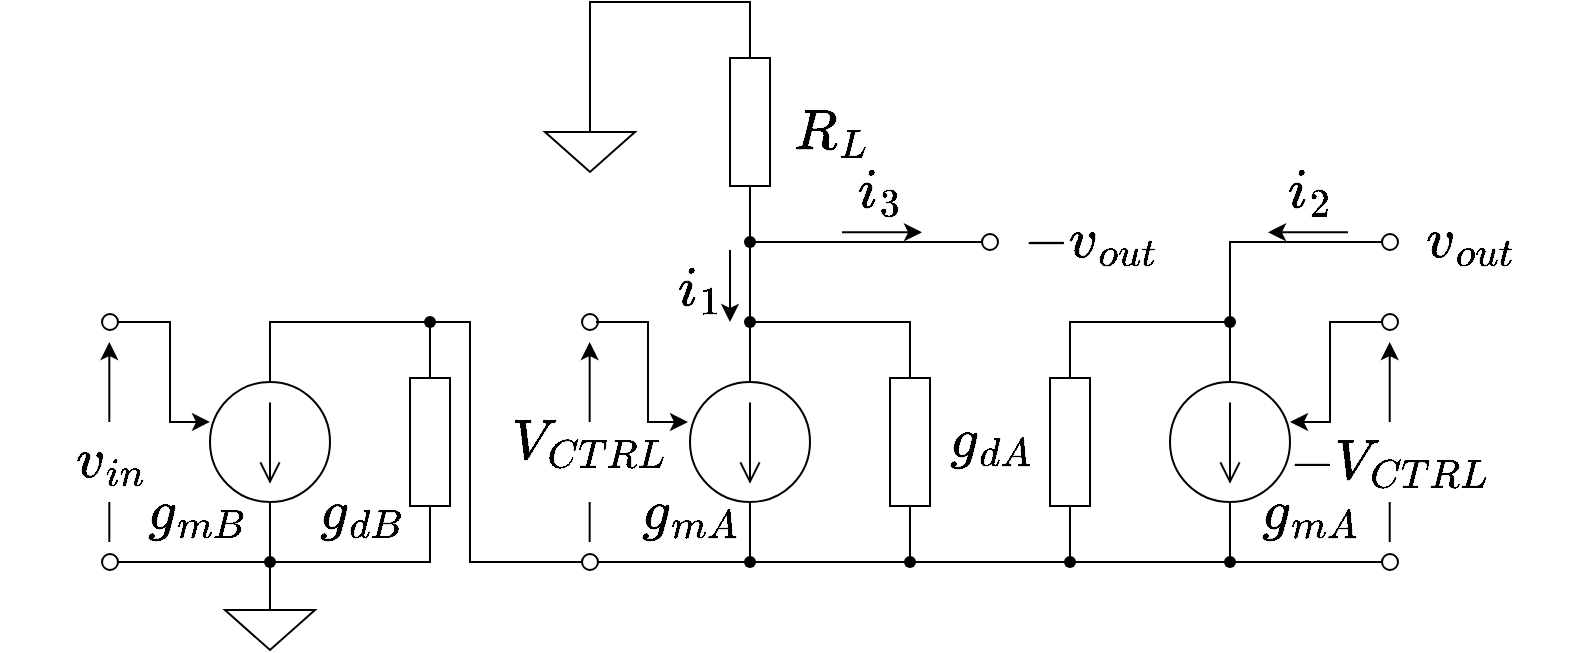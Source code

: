 <mxfile version="20.7.4" type="device"><diagram id="4yRZzkWTphoRUFnXlxY0" name="ページ1"><mxGraphModel dx="2032" dy="1332" grid="1" gridSize="10" guides="1" tooltips="1" connect="1" arrows="1" fold="1" page="1" pageScale="1" pageWidth="1169" pageHeight="827" math="1" shadow="0"><root><mxCell id="0"/><mxCell id="1" parent="0"/><mxCell id="CtGLX_wqwyBpzP6RtlSf-8" value="" style="shape=waypoint;sketch=0;fillStyle=solid;size=6;pointerEvents=1;points=[];fillColor=none;resizable=0;rotatable=0;perimeter=centerPerimeter;snapToPoint=1;fontFamily=Helvetica;fontSize=11;fontColor=default;" vertex="1" parent="1"><mxGeometry x="20" y="100" width="40" height="40" as="geometry"/></mxCell><mxCell id="O3APNOGYJ59z_ckxiWwY-23" value="&lt;font style=&quot;font-size: 24px;&quot;&gt;`g_{mA}`&lt;/font&gt;" style="text;html=1;align=center;verticalAlign=middle;resizable=0;points=[];autosize=1;strokeColor=none;fillColor=none;fontSize=11;fontFamily=Helvetica;fontColor=default;" parent="1" vertex="1"><mxGeometry x="420" y="196" width="120" height="40" as="geometry"/></mxCell><mxCell id="O3APNOGYJ59z_ckxiWwY-24" value="&lt;font style=&quot;font-size: 24px;&quot;&gt;`g_{mA}`&lt;/font&gt;" style="text;html=1;align=center;verticalAlign=middle;resizable=0;points=[];autosize=1;strokeColor=none;fillColor=none;fontSize=11;fontFamily=Helvetica;fontColor=default;" parent="1" vertex="1"><mxGeometry x="110" y="196" width="120" height="40" as="geometry"/></mxCell><mxCell id="O3APNOGYJ59z_ckxiWwY-9" style="edgeStyle=orthogonalEdgeStyle;shape=connector;rounded=0;orthogonalLoop=1;jettySize=auto;html=1;exitX=0.5;exitY=1;exitDx=0;exitDy=0;exitPerimeter=0;labelBackgroundColor=default;strokeColor=default;fontFamily=Helvetica;fontSize=11;fontColor=default;endArrow=none;endFill=0;" parent="1" source="O3APNOGYJ59z_ckxiWwY-1" target="O3APNOGYJ59z_ckxiWwY-4" edge="1"><mxGeometry relative="1" as="geometry"/></mxCell><mxCell id="CtGLX_wqwyBpzP6RtlSf-12" style="edgeStyle=orthogonalEdgeStyle;shape=connector;rounded=0;orthogonalLoop=1;jettySize=auto;html=1;exitX=0.5;exitY=0;exitDx=0;exitDy=0;exitPerimeter=0;labelBackgroundColor=default;strokeColor=default;fontFamily=Helvetica;fontSize=11;fontColor=default;endArrow=none;endFill=0;" edge="1" parent="1" source="O3APNOGYJ59z_ckxiWwY-1" target="CtGLX_wqwyBpzP6RtlSf-8"><mxGeometry relative="1" as="geometry"><Array as="points"><mxPoint x="-40" y="120"/></Array></mxGeometry></mxCell><mxCell id="O3APNOGYJ59z_ckxiWwY-1" value="" style="pointerEvents=1;verticalLabelPosition=bottom;shadow=0;dashed=0;align=center;html=1;verticalAlign=top;shape=mxgraph.electrical.signal_sources.source;aspect=fixed;points=[[0.5,0,0],[1,0.5,0],[0.5,1,0],[0,0.5,0]];elSignalType=dc2;" parent="1" vertex="1"><mxGeometry x="-70" y="150" width="60" height="60" as="geometry"/></mxCell><mxCell id="O3APNOGYJ59z_ckxiWwY-2" value="" style="endArrow=classic;html=1;rounded=0;labelBackgroundColor=default;strokeColor=default;fontFamily=Helvetica;fontSize=11;fontColor=default;shape=connector;exitX=0;exitY=0.5;exitDx=0;exitDy=0;entryX=0;entryY=0.333;entryDx=0;entryDy=0;entryPerimeter=0;" parent="1" source="O3APNOGYJ59z_ckxiWwY-10" edge="1" target="O3APNOGYJ59z_ckxiWwY-1"><mxGeometry x="-1" y="-357" width="50" height="50" relative="1" as="geometry"><mxPoint x="30" y="120" as="sourcePoint"/><mxPoint x="-80" y="170" as="targetPoint"/><mxPoint x="17" y="-110" as="offset"/><Array as="points"><mxPoint x="-90" y="120"/><mxPoint x="-90" y="170"/></Array></mxGeometry></mxCell><mxCell id="CtGLX_wqwyBpzP6RtlSf-7" style="edgeStyle=orthogonalEdgeStyle;shape=connector;rounded=0;orthogonalLoop=1;jettySize=auto;html=1;exitX=1;exitY=0.5;exitDx=0;exitDy=0;exitPerimeter=0;labelBackgroundColor=default;strokeColor=default;fontFamily=Helvetica;fontSize=11;fontColor=default;endArrow=none;endFill=0;" edge="1" parent="1" source="O3APNOGYJ59z_ckxiWwY-3" target="O3APNOGYJ59z_ckxiWwY-4"><mxGeometry relative="1" as="geometry"><Array as="points"><mxPoint x="40" y="240"/></Array></mxGeometry></mxCell><mxCell id="CtGLX_wqwyBpzP6RtlSf-9" style="edgeStyle=orthogonalEdgeStyle;shape=connector;rounded=0;orthogonalLoop=1;jettySize=auto;html=1;exitX=0;exitY=0.5;exitDx=0;exitDy=0;exitPerimeter=0;labelBackgroundColor=default;strokeColor=default;fontFamily=Helvetica;fontSize=11;fontColor=default;endArrow=none;endFill=0;" edge="1" parent="1" source="O3APNOGYJ59z_ckxiWwY-3" target="CtGLX_wqwyBpzP6RtlSf-8"><mxGeometry relative="1" as="geometry"><mxPoint x="40" y="120" as="targetPoint"/></mxGeometry></mxCell><mxCell id="O3APNOGYJ59z_ckxiWwY-3" value="" style="pointerEvents=1;verticalLabelPosition=bottom;shadow=0;dashed=0;align=center;html=1;verticalAlign=top;shape=mxgraph.electrical.resistors.resistor_1;direction=south;" parent="1" vertex="1"><mxGeometry x="30" y="130" width="20" height="100" as="geometry"/></mxCell><mxCell id="CtGLX_wqwyBpzP6RtlSf-3" style="edgeStyle=orthogonalEdgeStyle;shape=connector;rounded=0;orthogonalLoop=1;jettySize=auto;html=1;entryX=1;entryY=0.5;entryDx=0;entryDy=0;labelBackgroundColor=default;strokeColor=default;fontFamily=Helvetica;fontSize=11;fontColor=default;endArrow=none;endFill=0;" edge="1" parent="1" source="O3APNOGYJ59z_ckxiWwY-4" target="O3APNOGYJ59z_ckxiWwY-11"><mxGeometry relative="1" as="geometry"/></mxCell><mxCell id="O3APNOGYJ59z_ckxiWwY-4" value="" style="shape=waypoint;sketch=0;fillStyle=solid;size=6;pointerEvents=1;points=[];fillColor=none;resizable=0;rotatable=0;perimeter=centerPerimeter;snapToPoint=1;fontFamily=Helvetica;fontSize=11;fontColor=default;" parent="1" vertex="1"><mxGeometry x="-60" y="220" width="40" height="40" as="geometry"/></mxCell><mxCell id="O3APNOGYJ59z_ckxiWwY-10" value="" style="verticalLabelPosition=bottom;shadow=0;dashed=0;align=center;html=1;verticalAlign=top;strokeWidth=1;shape=ellipse;perimeter=ellipsePerimeter;aspect=fixed;fontFamily=Helvetica;fontSize=11;fontColor=default;" parent="1" vertex="1"><mxGeometry x="-124" y="116" width="8" height="8" as="geometry"/></mxCell><mxCell id="O3APNOGYJ59z_ckxiWwY-11" value="" style="verticalLabelPosition=bottom;shadow=0;dashed=0;align=center;html=1;verticalAlign=top;strokeWidth=1;shape=ellipse;perimeter=ellipsePerimeter;aspect=fixed;fontFamily=Helvetica;fontSize=11;fontColor=default;" parent="1" vertex="1"><mxGeometry x="-124" y="236" width="8" height="8" as="geometry"/></mxCell><mxCell id="O3APNOGYJ59z_ckxiWwY-14" style="edgeStyle=orthogonalEdgeStyle;shape=connector;rounded=0;orthogonalLoop=1;jettySize=auto;html=1;exitX=0.5;exitY=0;exitDx=0;exitDy=0;exitPerimeter=0;labelBackgroundColor=default;strokeColor=default;fontFamily=Helvetica;fontSize=11;fontColor=default;endArrow=none;endFill=0;" parent="1" source="O3APNOGYJ59z_ckxiWwY-13" target="O3APNOGYJ59z_ckxiWwY-4" edge="1"><mxGeometry relative="1" as="geometry"/></mxCell><mxCell id="O3APNOGYJ59z_ckxiWwY-13" value="" style="pointerEvents=1;verticalLabelPosition=bottom;shadow=0;dashed=0;align=center;html=1;verticalAlign=top;shape=mxgraph.electrical.signal_sources.signal_ground;fontFamily=Helvetica;fontSize=11;fontColor=default;" parent="1" vertex="1"><mxGeometry x="-62.5" y="254" width="45" height="30" as="geometry"/></mxCell><mxCell id="O3APNOGYJ59z_ckxiWwY-56" style="edgeStyle=orthogonalEdgeStyle;shape=connector;rounded=0;orthogonalLoop=1;jettySize=auto;html=1;exitX=0.5;exitY=0;exitDx=0;exitDy=0;exitPerimeter=0;labelBackgroundColor=default;strokeColor=default;fontFamily=Helvetica;fontSize=11;fontColor=default;endArrow=none;endFill=0;" parent="1" source="O3APNOGYJ59z_ckxiWwY-15" target="O3APNOGYJ59z_ckxiWwY-45" edge="1"><mxGeometry relative="1" as="geometry"/></mxCell><mxCell id="O3APNOGYJ59z_ckxiWwY-15" value="" style="pointerEvents=1;verticalLabelPosition=bottom;shadow=0;dashed=0;align=center;html=1;verticalAlign=top;shape=mxgraph.electrical.signal_sources.source;aspect=fixed;points=[[0.5,0,0],[1,0.5,0],[0.5,1,0],[0,0.5,0]];elSignalType=dc2;fontFamily=Helvetica;fontSize=11;fontColor=default;" parent="1" vertex="1"><mxGeometry x="410" y="150" width="60" height="60" as="geometry"/></mxCell><mxCell id="O3APNOGYJ59z_ckxiWwY-37" style="edgeStyle=orthogonalEdgeStyle;shape=connector;rounded=0;orthogonalLoop=1;jettySize=auto;html=1;exitX=1;exitY=0.5;exitDx=0;exitDy=0;exitPerimeter=0;labelBackgroundColor=default;strokeColor=default;fontFamily=Helvetica;fontSize=11;fontColor=default;endArrow=none;endFill=0;" parent="1" source="O3APNOGYJ59z_ckxiWwY-16" target="O3APNOGYJ59z_ckxiWwY-35" edge="1"><mxGeometry relative="1" as="geometry"/></mxCell><mxCell id="O3APNOGYJ59z_ckxiWwY-16" value="" style="pointerEvents=1;verticalLabelPosition=bottom;shadow=0;dashed=0;align=center;html=1;verticalAlign=top;shape=mxgraph.electrical.resistors.resistor_1;direction=south;fontFamily=Helvetica;fontSize=11;fontColor=default;" parent="1" vertex="1"><mxGeometry x="350" y="130" width="20" height="100" as="geometry"/></mxCell><mxCell id="O3APNOGYJ59z_ckxiWwY-36" style="edgeStyle=orthogonalEdgeStyle;shape=connector;rounded=0;orthogonalLoop=1;jettySize=auto;html=1;exitX=1;exitY=0.5;exitDx=0;exitDy=0;exitPerimeter=0;labelBackgroundColor=default;strokeColor=default;fontFamily=Helvetica;fontSize=11;fontColor=default;endArrow=none;endFill=0;" parent="1" source="O3APNOGYJ59z_ckxiWwY-17" target="O3APNOGYJ59z_ckxiWwY-34" edge="1"><mxGeometry relative="1" as="geometry"/></mxCell><mxCell id="O3APNOGYJ59z_ckxiWwY-58" style="edgeStyle=orthogonalEdgeStyle;shape=connector;rounded=0;orthogonalLoop=1;jettySize=auto;html=1;exitX=0;exitY=0.5;exitDx=0;exitDy=0;exitPerimeter=0;labelBackgroundColor=default;strokeColor=default;fontFamily=Helvetica;fontSize=11;fontColor=default;endArrow=none;endFill=0;" parent="1" source="O3APNOGYJ59z_ckxiWwY-17" target="O3APNOGYJ59z_ckxiWwY-44" edge="1"><mxGeometry relative="1" as="geometry"><Array as="points"><mxPoint x="280" y="120"/></Array></mxGeometry></mxCell><mxCell id="O3APNOGYJ59z_ckxiWwY-17" value="" style="pointerEvents=1;verticalLabelPosition=bottom;shadow=0;dashed=0;align=center;html=1;verticalAlign=top;shape=mxgraph.electrical.resistors.resistor_1;direction=south;fontFamily=Helvetica;fontSize=11;fontColor=default;" parent="1" vertex="1"><mxGeometry x="270" y="130" width="20" height="100" as="geometry"/></mxCell><mxCell id="O3APNOGYJ59z_ckxiWwY-19" value="" style="pointerEvents=1;verticalLabelPosition=bottom;shadow=0;dashed=0;align=center;html=1;verticalAlign=top;shape=mxgraph.electrical.signal_sources.source;aspect=fixed;points=[[0.5,0,0],[1,0.5,0],[0.5,1,0],[0,0.5,0]];elSignalType=dc2;fontFamily=Helvetica;fontSize=11;fontColor=default;" parent="1" vertex="1"><mxGeometry x="170" y="150" width="60" height="60" as="geometry"/></mxCell><mxCell id="O3APNOGYJ59z_ckxiWwY-20" value="&lt;font style=&quot;font-size: 24px;&quot;&gt;`g_{dA}`&lt;/font&gt;" style="text;html=1;align=center;verticalAlign=middle;resizable=0;points=[];autosize=1;strokeColor=none;fillColor=none;fontSize=11;fontFamily=Helvetica;fontColor=default;" parent="1" vertex="1"><mxGeometry x="265" y="160" width="110" height="40" as="geometry"/></mxCell><mxCell id="O3APNOGYJ59z_ckxiWwY-21" value="&lt;font style=&quot;font-size: 24px;&quot;&gt;`g_{dB}`&lt;/font&gt;" style="text;html=1;align=center;verticalAlign=middle;resizable=0;points=[];autosize=1;strokeColor=none;fillColor=none;fontSize=11;fontFamily=Helvetica;fontColor=default;" parent="1" vertex="1"><mxGeometry x="-50" y="196" width="110" height="40" as="geometry"/></mxCell><mxCell id="O3APNOGYJ59z_ckxiWwY-22" value="&lt;font style=&quot;font-size: 24px;&quot;&gt;`g_{mB}`&lt;/font&gt;" style="text;html=1;align=center;verticalAlign=middle;resizable=0;points=[];autosize=1;strokeColor=none;fillColor=none;fontSize=11;fontFamily=Helvetica;fontColor=default;" parent="1" vertex="1"><mxGeometry x="-137.5" y="196" width="120" height="40" as="geometry"/></mxCell><mxCell id="O3APNOGYJ59z_ckxiWwY-25" value="" style="verticalLabelPosition=bottom;shadow=0;dashed=0;align=center;html=1;verticalAlign=top;strokeWidth=1;shape=ellipse;perimeter=ellipsePerimeter;aspect=fixed;fontFamily=Helvetica;fontSize=11;fontColor=default;" parent="1" vertex="1"><mxGeometry x="516" y="116" width="8" height="8" as="geometry"/></mxCell><mxCell id="O3APNOGYJ59z_ckxiWwY-26" value="" style="verticalLabelPosition=bottom;shadow=0;dashed=0;align=center;html=1;verticalAlign=top;strokeWidth=1;shape=ellipse;perimeter=ellipsePerimeter;aspect=fixed;fontFamily=Helvetica;fontSize=11;fontColor=default;" parent="1" vertex="1"><mxGeometry x="516" y="236" width="8" height="8" as="geometry"/></mxCell><mxCell id="O3APNOGYJ59z_ckxiWwY-27" value="" style="verticalLabelPosition=bottom;shadow=0;dashed=0;align=center;html=1;verticalAlign=top;strokeWidth=1;shape=ellipse;perimeter=ellipsePerimeter;aspect=fixed;fontFamily=Helvetica;fontSize=11;fontColor=default;" parent="1" vertex="1"><mxGeometry x="116" y="116" width="8" height="8" as="geometry"/></mxCell><mxCell id="O3APNOGYJ59z_ckxiWwY-28" value="" style="verticalLabelPosition=bottom;shadow=0;dashed=0;align=center;html=1;verticalAlign=top;strokeWidth=1;shape=ellipse;perimeter=ellipsePerimeter;aspect=fixed;fontFamily=Helvetica;fontSize=11;fontColor=default;" parent="1" vertex="1"><mxGeometry x="116" y="236" width="8" height="8" as="geometry"/></mxCell><mxCell id="O3APNOGYJ59z_ckxiWwY-31" value="" style="endArrow=classic;html=1;rounded=0;labelBackgroundColor=default;strokeColor=default;fontFamily=Helvetica;fontSize=11;fontColor=default;shape=connector;exitX=0;exitY=0.5;exitDx=0;exitDy=0;" parent="1" edge="1"><mxGeometry x="-1" y="-357" width="50" height="50" relative="1" as="geometry"><mxPoint x="516.0" y="120" as="sourcePoint"/><mxPoint x="470" y="170" as="targetPoint"/><mxPoint x="17" y="-110" as="offset"/><Array as="points"><mxPoint x="490" y="120"/><mxPoint x="490" y="170"/></Array></mxGeometry></mxCell><mxCell id="O3APNOGYJ59z_ckxiWwY-32" value="" style="endArrow=classic;html=1;rounded=0;labelBackgroundColor=default;strokeColor=default;fontFamily=Helvetica;fontSize=11;fontColor=default;shape=connector;exitX=0;exitY=0.5;exitDx=0;exitDy=0;" parent="1" edge="1"><mxGeometry x="-1" y="-357" width="50" height="50" relative="1" as="geometry"><mxPoint x="123.0" y="120" as="sourcePoint"/><mxPoint x="169.0" y="170" as="targetPoint"/><mxPoint x="17" y="-110" as="offset"/><Array as="points"><mxPoint x="149.0" y="120"/><mxPoint x="149.0" y="170"/></Array></mxGeometry></mxCell><mxCell id="O3APNOGYJ59z_ckxiWwY-41" style="edgeStyle=orthogonalEdgeStyle;shape=connector;rounded=0;orthogonalLoop=1;jettySize=auto;html=1;labelBackgroundColor=default;strokeColor=default;fontFamily=Helvetica;fontSize=11;fontColor=default;endArrow=none;endFill=0;" parent="1" source="O3APNOGYJ59z_ckxiWwY-34" edge="1"><mxGeometry relative="1" as="geometry"><Array as="points"><mxPoint x="300" y="240"/><mxPoint x="300" y="240"/></Array><mxPoint x="320" y="240" as="targetPoint"/></mxGeometry></mxCell><mxCell id="O3APNOGYJ59z_ckxiWwY-34" value="" style="shape=waypoint;sketch=0;fillStyle=solid;size=6;pointerEvents=1;points=[];fillColor=none;resizable=0;rotatable=0;perimeter=centerPerimeter;snapToPoint=1;fontFamily=Helvetica;fontSize=11;fontColor=default;" parent="1" vertex="1"><mxGeometry x="260" y="220" width="40" height="40" as="geometry"/></mxCell><mxCell id="O3APNOGYJ59z_ckxiWwY-40" style="edgeStyle=orthogonalEdgeStyle;shape=connector;rounded=0;orthogonalLoop=1;jettySize=auto;html=1;labelBackgroundColor=default;strokeColor=default;fontFamily=Helvetica;fontSize=11;fontColor=default;endArrow=none;endFill=0;" parent="1" source="O3APNOGYJ59z_ckxiWwY-35" edge="1"><mxGeometry relative="1" as="geometry"><Array as="points"><mxPoint x="340" y="240"/><mxPoint x="340" y="240"/></Array><mxPoint x="320" y="240" as="targetPoint"/></mxGeometry></mxCell><mxCell id="O3APNOGYJ59z_ckxiWwY-35" value="" style="shape=waypoint;sketch=0;fillStyle=solid;size=6;pointerEvents=1;points=[];fillColor=none;resizable=0;rotatable=0;perimeter=centerPerimeter;snapToPoint=1;fontFamily=Helvetica;fontSize=11;fontColor=default;" parent="1" vertex="1"><mxGeometry x="340" y="220" width="40" height="40" as="geometry"/></mxCell><mxCell id="O3APNOGYJ59z_ckxiWwY-50" style="edgeStyle=orthogonalEdgeStyle;shape=connector;rounded=0;orthogonalLoop=1;jettySize=auto;html=1;entryX=0.5;entryY=0;entryDx=0;entryDy=0;entryPerimeter=0;labelBackgroundColor=default;strokeColor=default;fontFamily=Helvetica;fontSize=11;fontColor=default;endArrow=none;endFill=0;" parent="1" source="O3APNOGYJ59z_ckxiWwY-44" target="O3APNOGYJ59z_ckxiWwY-19" edge="1"><mxGeometry relative="1" as="geometry"/></mxCell><mxCell id="O3APNOGYJ59z_ckxiWwY-44" value="" style="shape=waypoint;sketch=0;fillStyle=solid;size=6;pointerEvents=1;points=[];fillColor=none;resizable=0;rotatable=0;perimeter=centerPerimeter;snapToPoint=1;fontFamily=Helvetica;fontSize=11;fontColor=default;" parent="1" vertex="1"><mxGeometry x="180" y="100" width="40" height="40" as="geometry"/></mxCell><mxCell id="O3APNOGYJ59z_ckxiWwY-57" style="edgeStyle=orthogonalEdgeStyle;shape=connector;rounded=0;orthogonalLoop=1;jettySize=auto;html=1;entryX=0;entryY=0.5;entryDx=0;entryDy=0;entryPerimeter=0;labelBackgroundColor=default;strokeColor=default;fontFamily=Helvetica;fontSize=11;fontColor=default;endArrow=none;endFill=0;" parent="1" source="O3APNOGYJ59z_ckxiWwY-45" target="O3APNOGYJ59z_ckxiWwY-16" edge="1"><mxGeometry relative="1" as="geometry"><Array as="points"><mxPoint x="360" y="120"/></Array></mxGeometry></mxCell><mxCell id="mPDYkmA268voGRU1SMs8-4" style="edgeStyle=orthogonalEdgeStyle;shape=connector;rounded=0;orthogonalLoop=1;jettySize=auto;html=1;entryX=0;entryY=0.5;entryDx=0;entryDy=0;labelBackgroundColor=default;strokeColor=default;fontFamily=Helvetica;fontSize=11;fontColor=default;endArrow=none;endFill=0;" parent="1" source="O3APNOGYJ59z_ckxiWwY-45" target="O3APNOGYJ59z_ckxiWwY-75" edge="1"><mxGeometry relative="1" as="geometry"><Array as="points"><mxPoint x="440" y="80"/></Array></mxGeometry></mxCell><mxCell id="O3APNOGYJ59z_ckxiWwY-45" value="" style="shape=waypoint;sketch=0;fillStyle=solid;size=6;pointerEvents=1;points=[];fillColor=none;resizable=0;rotatable=0;perimeter=centerPerimeter;snapToPoint=1;fontFamily=Helvetica;fontSize=11;fontColor=default;" parent="1" vertex="1"><mxGeometry x="420" y="100" width="40" height="40" as="geometry"/></mxCell><mxCell id="O3APNOGYJ59z_ckxiWwY-47" style="edgeStyle=orthogonalEdgeStyle;shape=connector;rounded=0;orthogonalLoop=1;jettySize=auto;html=1;entryX=1;entryY=0.5;entryDx=0;entryDy=0;labelBackgroundColor=default;strokeColor=default;fontFamily=Helvetica;fontSize=11;fontColor=default;endArrow=none;endFill=0;" parent="1" source="O3APNOGYJ59z_ckxiWwY-46" target="O3APNOGYJ59z_ckxiWwY-28" edge="1"><mxGeometry relative="1" as="geometry"/></mxCell><mxCell id="O3APNOGYJ59z_ckxiWwY-49" style="edgeStyle=orthogonalEdgeStyle;shape=connector;rounded=0;orthogonalLoop=1;jettySize=auto;html=1;entryX=0.5;entryY=1;entryDx=0;entryDy=0;entryPerimeter=0;labelBackgroundColor=default;strokeColor=default;fontFamily=Helvetica;fontSize=11;fontColor=default;endArrow=none;endFill=0;" parent="1" source="O3APNOGYJ59z_ckxiWwY-46" target="O3APNOGYJ59z_ckxiWwY-19" edge="1"><mxGeometry relative="1" as="geometry"/></mxCell><mxCell id="O3APNOGYJ59z_ckxiWwY-51" style="edgeStyle=orthogonalEdgeStyle;shape=connector;rounded=0;orthogonalLoop=1;jettySize=auto;html=1;labelBackgroundColor=default;strokeColor=default;fontFamily=Helvetica;fontSize=11;fontColor=default;endArrow=none;endFill=0;" parent="1" source="O3APNOGYJ59z_ckxiWwY-46" target="O3APNOGYJ59z_ckxiWwY-34" edge="1"><mxGeometry relative="1" as="geometry"/></mxCell><mxCell id="O3APNOGYJ59z_ckxiWwY-46" value="" style="shape=waypoint;sketch=0;fillStyle=solid;size=6;pointerEvents=1;points=[];fillColor=none;resizable=0;rotatable=0;perimeter=centerPerimeter;snapToPoint=1;fontFamily=Helvetica;fontSize=11;fontColor=default;" parent="1" vertex="1"><mxGeometry x="180" y="220" width="40" height="40" as="geometry"/></mxCell><mxCell id="O3APNOGYJ59z_ckxiWwY-53" style="edgeStyle=orthogonalEdgeStyle;shape=connector;rounded=0;orthogonalLoop=1;jettySize=auto;html=1;entryX=0.5;entryY=1;entryDx=0;entryDy=0;entryPerimeter=0;labelBackgroundColor=default;strokeColor=default;fontFamily=Helvetica;fontSize=11;fontColor=default;endArrow=none;endFill=0;" parent="1" source="O3APNOGYJ59z_ckxiWwY-52" target="O3APNOGYJ59z_ckxiWwY-15" edge="1"><mxGeometry relative="1" as="geometry"/></mxCell><mxCell id="O3APNOGYJ59z_ckxiWwY-54" style="edgeStyle=orthogonalEdgeStyle;shape=connector;rounded=0;orthogonalLoop=1;jettySize=auto;html=1;entryX=0;entryY=0.5;entryDx=0;entryDy=0;labelBackgroundColor=default;strokeColor=default;fontFamily=Helvetica;fontSize=11;fontColor=default;endArrow=none;endFill=0;" parent="1" source="O3APNOGYJ59z_ckxiWwY-52" target="O3APNOGYJ59z_ckxiWwY-26" edge="1"><mxGeometry relative="1" as="geometry"/></mxCell><mxCell id="O3APNOGYJ59z_ckxiWwY-55" style="edgeStyle=orthogonalEdgeStyle;shape=connector;rounded=0;orthogonalLoop=1;jettySize=auto;html=1;labelBackgroundColor=default;strokeColor=default;fontFamily=Helvetica;fontSize=11;fontColor=default;endArrow=none;endFill=0;" parent="1" source="O3APNOGYJ59z_ckxiWwY-52" target="O3APNOGYJ59z_ckxiWwY-35" edge="1"><mxGeometry relative="1" as="geometry"/></mxCell><mxCell id="O3APNOGYJ59z_ckxiWwY-52" value="" style="shape=waypoint;sketch=0;fillStyle=solid;size=6;pointerEvents=1;points=[];fillColor=none;resizable=0;rotatable=0;perimeter=centerPerimeter;snapToPoint=1;fontFamily=Helvetica;fontSize=11;fontColor=default;" parent="1" vertex="1"><mxGeometry x="420" y="220" width="40" height="40" as="geometry"/></mxCell><mxCell id="O3APNOGYJ59z_ckxiWwY-59" value="&lt;font style=&quot;font-size: 24px;&quot;&gt;`-V_{CTRL}`&lt;/font&gt;" style="text;html=1;align=center;verticalAlign=middle;resizable=0;points=[];autosize=1;strokeColor=none;fillColor=none;fontSize=11;fontFamily=Helvetica;fontColor=default;" parent="1" vertex="1"><mxGeometry x="440" y="170" width="160" height="40" as="geometry"/></mxCell><mxCell id="O3APNOGYJ59z_ckxiWwY-60" value="&lt;font style=&quot;font-size: 24px;&quot;&gt;`V_{CTRL}`&lt;/font&gt;" style="text;html=1;align=center;verticalAlign=middle;resizable=0;points=[];autosize=1;strokeColor=none;fillColor=none;fontSize=11;fontFamily=Helvetica;fontColor=default;" parent="1" vertex="1"><mxGeometry x="44" y="160" width="150" height="40" as="geometry"/></mxCell><mxCell id="O3APNOGYJ59z_ckxiWwY-61" value="" style="endArrow=classic;html=1;rounded=0;labelBackgroundColor=default;strokeColor=default;fontFamily=Helvetica;fontSize=11;fontColor=default;shape=connector;" parent="1" edge="1"><mxGeometry x="-1" y="-4" width="50" height="50" relative="1" as="geometry"><mxPoint x="519.86" y="170" as="sourcePoint"/><mxPoint x="519.86" y="130" as="targetPoint"/><mxPoint as="offset"/></mxGeometry></mxCell><mxCell id="O3APNOGYJ59z_ckxiWwY-62" value="" style="endArrow=none;html=1;rounded=0;labelBackgroundColor=default;strokeColor=default;fontFamily=Helvetica;fontSize=11;fontColor=default;shape=connector;" parent="1" edge="1"><mxGeometry x="-1" y="110" width="50" height="50" relative="1" as="geometry"><mxPoint x="519.86" y="230" as="sourcePoint"/><mxPoint x="519.86" y="210" as="targetPoint"/><mxPoint as="offset"/></mxGeometry></mxCell><mxCell id="O3APNOGYJ59z_ckxiWwY-65" value="" style="endArrow=classic;html=1;rounded=0;labelBackgroundColor=default;strokeColor=default;fontFamily=Helvetica;fontSize=11;fontColor=default;shape=connector;" parent="1" edge="1"><mxGeometry x="-1" y="-4" width="50" height="50" relative="1" as="geometry"><mxPoint x="119.83" y="170" as="sourcePoint"/><mxPoint x="119.83" y="130" as="targetPoint"/><mxPoint as="offset"/></mxGeometry></mxCell><mxCell id="O3APNOGYJ59z_ckxiWwY-66" value="" style="endArrow=none;html=1;rounded=0;labelBackgroundColor=default;strokeColor=default;fontFamily=Helvetica;fontSize=11;fontColor=default;shape=connector;" parent="1" edge="1"><mxGeometry x="-1" y="110" width="50" height="50" relative="1" as="geometry"><mxPoint x="119.83" y="230" as="sourcePoint"/><mxPoint x="119.83" y="210" as="targetPoint"/><mxPoint as="offset"/></mxGeometry></mxCell><mxCell id="O3APNOGYJ59z_ckxiWwY-67" value="" style="endArrow=none;html=1;rounded=0;labelBackgroundColor=default;strokeColor=default;fontFamily=Helvetica;fontSize=11;fontColor=default;shape=connector;" parent="1" edge="1"><mxGeometry x="-1" y="110" width="50" height="50" relative="1" as="geometry"><mxPoint x="-120.34" y="230" as="sourcePoint"/><mxPoint x="-120.34" y="210" as="targetPoint"/><mxPoint as="offset"/></mxGeometry></mxCell><mxCell id="O3APNOGYJ59z_ckxiWwY-68" value="" style="endArrow=classic;html=1;rounded=0;labelBackgroundColor=default;strokeColor=default;fontFamily=Helvetica;fontSize=11;fontColor=default;shape=connector;" parent="1" edge="1"><mxGeometry x="-1" y="-4" width="50" height="50" relative="1" as="geometry"><mxPoint x="-120.34" y="170" as="sourcePoint"/><mxPoint x="-120.34" y="130" as="targetPoint"/><mxPoint as="offset"/></mxGeometry></mxCell><mxCell id="O3APNOGYJ59z_ckxiWwY-69" value="&lt;font style=&quot;font-size: 24px;&quot;&gt;`v_{i n}`&lt;/font&gt;" style="text;html=1;align=center;verticalAlign=middle;resizable=0;points=[];autosize=1;strokeColor=none;fillColor=none;fontSize=11;fontFamily=Helvetica;fontColor=default;" parent="1" vertex="1"><mxGeometry x="-175" y="170" width="110" height="40" as="geometry"/></mxCell><mxCell id="O3APNOGYJ59z_ckxiWwY-74" style="edgeStyle=orthogonalEdgeStyle;shape=connector;rounded=0;orthogonalLoop=1;jettySize=auto;html=1;exitX=1;exitY=0.5;exitDx=0;exitDy=0;exitPerimeter=0;labelBackgroundColor=default;strokeColor=default;fontFamily=Helvetica;fontSize=11;fontColor=default;endArrow=none;endFill=0;" parent="1" source="O3APNOGYJ59z_ckxiWwY-70" target="O3APNOGYJ59z_ckxiWwY-72" edge="1"><mxGeometry relative="1" as="geometry"><mxPoint x="205.5" y="44.52" as="targetPoint"/></mxGeometry></mxCell><mxCell id="mPDYkmA268voGRU1SMs8-2" style="edgeStyle=orthogonalEdgeStyle;shape=connector;rounded=0;orthogonalLoop=1;jettySize=auto;html=1;exitX=0;exitY=0.5;exitDx=0;exitDy=0;exitPerimeter=0;entryX=0.5;entryY=0;entryDx=0;entryDy=0;entryPerimeter=0;labelBackgroundColor=default;strokeColor=default;fontFamily=Helvetica;fontSize=11;fontColor=default;endArrow=none;endFill=0;" parent="1" source="O3APNOGYJ59z_ckxiWwY-70" target="O3APNOGYJ59z_ckxiWwY-84" edge="1"><mxGeometry relative="1" as="geometry"><Array as="points"><mxPoint x="200" y="-40"/><mxPoint x="120" y="-40"/></Array></mxGeometry></mxCell><mxCell id="O3APNOGYJ59z_ckxiWwY-70" value="" style="pointerEvents=1;verticalLabelPosition=bottom;shadow=0;dashed=0;align=center;html=1;verticalAlign=top;shape=mxgraph.electrical.resistors.resistor_1;direction=south;fontFamily=Helvetica;fontSize=11;fontColor=default;" parent="1" vertex="1"><mxGeometry x="190" y="-30.0" width="20" height="100" as="geometry"/></mxCell><mxCell id="mPDYkmA268voGRU1SMs8-1" style="edgeStyle=orthogonalEdgeStyle;rounded=0;orthogonalLoop=1;jettySize=auto;html=1;endArrow=none;endFill=0;" parent="1" source="O3APNOGYJ59z_ckxiWwY-72" target="O3APNOGYJ59z_ckxiWwY-44" edge="1"><mxGeometry relative="1" as="geometry"/></mxCell><mxCell id="O3APNOGYJ59z_ckxiWwY-72" value="" style="shape=waypoint;sketch=0;fillStyle=solid;size=6;pointerEvents=1;points=[];fillColor=none;resizable=0;rotatable=0;perimeter=centerPerimeter;snapToPoint=1;fontFamily=Helvetica;fontSize=11;fontColor=default;" parent="1" vertex="1"><mxGeometry x="180" y="60" width="40" height="40" as="geometry"/></mxCell><mxCell id="O3APNOGYJ59z_ckxiWwY-75" value="" style="verticalLabelPosition=bottom;shadow=0;dashed=0;align=center;html=1;verticalAlign=top;strokeWidth=1;shape=ellipse;perimeter=ellipsePerimeter;aspect=fixed;fontFamily=Helvetica;fontSize=11;fontColor=default;" parent="1" vertex="1"><mxGeometry x="516" y="76" width="8" height="8" as="geometry"/></mxCell><mxCell id="mPDYkmA268voGRU1SMs8-3" style="edgeStyle=orthogonalEdgeStyle;shape=connector;rounded=0;orthogonalLoop=1;jettySize=auto;html=1;exitX=0;exitY=0.5;exitDx=0;exitDy=0;labelBackgroundColor=default;strokeColor=default;fontFamily=Helvetica;fontSize=11;fontColor=default;endArrow=none;endFill=0;" parent="1" source="O3APNOGYJ59z_ckxiWwY-76" target="O3APNOGYJ59z_ckxiWwY-72" edge="1"><mxGeometry relative="1" as="geometry"/></mxCell><mxCell id="O3APNOGYJ59z_ckxiWwY-76" value="" style="verticalLabelPosition=bottom;shadow=0;dashed=0;align=center;html=1;verticalAlign=top;strokeWidth=1;shape=ellipse;perimeter=ellipsePerimeter;aspect=fixed;fontFamily=Helvetica;fontSize=11;fontColor=default;" parent="1" vertex="1"><mxGeometry x="316" y="76" width="8" height="8" as="geometry"/></mxCell><mxCell id="O3APNOGYJ59z_ckxiWwY-79" value="" style="endArrow=classic;html=1;rounded=0;labelBackgroundColor=default;strokeColor=default;fontFamily=Helvetica;fontSize=11;fontColor=default;shape=connector;" parent="1" edge="1"><mxGeometry x="-1" y="-130" width="50" height="50" relative="1" as="geometry"><mxPoint x="499" y="75.17" as="sourcePoint"/><mxPoint x="459" y="75.17" as="targetPoint"/><mxPoint x="20" y="-70" as="offset"/></mxGeometry></mxCell><mxCell id="O3APNOGYJ59z_ckxiWwY-80" value="" style="endArrow=classic;html=1;rounded=0;labelBackgroundColor=default;strokeColor=default;fontFamily=Helvetica;fontSize=11;fontColor=default;shape=connector;" parent="1" edge="1"><mxGeometry x="-1" y="-130" width="50" height="50" relative="1" as="geometry"><mxPoint x="246" y="75.17" as="sourcePoint"/><mxPoint x="286" y="75.17" as="targetPoint"/><mxPoint x="20" y="-70" as="offset"/></mxGeometry></mxCell><mxCell id="O3APNOGYJ59z_ckxiWwY-81" value="&lt;font style=&quot;font-size: 24px;&quot;&gt;`i_{3}`&lt;/font&gt;" style="text;html=1;align=center;verticalAlign=middle;resizable=0;points=[];autosize=1;strokeColor=none;fillColor=none;fontSize=11;fontFamily=Helvetica;fontColor=default;" parent="1" vertex="1"><mxGeometry x="220" y="35.17" width="90" height="40" as="geometry"/></mxCell><mxCell id="O3APNOGYJ59z_ckxiWwY-82" value="&lt;font style=&quot;font-size: 24px;&quot;&gt;`i_{2}`&lt;/font&gt;" style="text;html=1;align=center;verticalAlign=middle;resizable=0;points=[];autosize=1;strokeColor=none;fillColor=none;fontSize=11;fontFamily=Helvetica;fontColor=default;" parent="1" vertex="1"><mxGeometry x="435" y="35.17" width="90" height="40" as="geometry"/></mxCell><mxCell id="O3APNOGYJ59z_ckxiWwY-83" value="&lt;font style=&quot;font-size: 24px;&quot;&gt;`R_{L}`&lt;/font&gt;" style="text;html=1;align=center;verticalAlign=middle;resizable=0;points=[];autosize=1;strokeColor=none;fillColor=none;fontSize=11;fontFamily=Helvetica;fontColor=default;" parent="1" vertex="1"><mxGeometry x="190" y="5" width="100" height="40" as="geometry"/></mxCell><mxCell id="O3APNOGYJ59z_ckxiWwY-84" value="" style="pointerEvents=1;verticalLabelPosition=bottom;shadow=0;dashed=0;align=center;html=1;verticalAlign=top;shape=mxgraph.electrical.signal_sources.signal_ground;fontFamily=Helvetica;fontSize=11;fontColor=default;" parent="1" vertex="1"><mxGeometry x="97.5" y="15" width="45" height="30" as="geometry"/></mxCell><mxCell id="O3APNOGYJ59z_ckxiWwY-86" value="" style="endArrow=classic;html=1;rounded=0;labelBackgroundColor=default;strokeColor=default;fontFamily=Helvetica;fontSize=11;fontColor=default;shape=connector;" parent="1" edge="1"><mxGeometry x="-1" y="-4" width="50" height="50" relative="1" as="geometry"><mxPoint x="190" y="84" as="sourcePoint"/><mxPoint x="190" y="120" as="targetPoint"/><mxPoint as="offset"/></mxGeometry></mxCell><mxCell id="O3APNOGYJ59z_ckxiWwY-88" value="&lt;font style=&quot;font-size: 24px;&quot;&gt;`i_{1}`&lt;/font&gt;" style="text;html=1;align=center;verticalAlign=middle;resizable=0;points=[];autosize=1;strokeColor=none;fillColor=none;fontSize=11;fontFamily=Helvetica;fontColor=default;" parent="1" vertex="1"><mxGeometry x="130" y="84" width="90" height="40" as="geometry"/></mxCell><mxCell id="mPDYkmA268voGRU1SMs8-6" value="&lt;font style=&quot;font-size: 24px;&quot;&gt;`-v_{out}`&lt;/font&gt;" style="text;html=1;align=center;verticalAlign=middle;resizable=0;points=[];autosize=1;strokeColor=none;fillColor=none;fontSize=11;fontFamily=Helvetica;fontColor=default;" parent="1" vertex="1"><mxGeometry x="310" y="60" width="120" height="40" as="geometry"/></mxCell><mxCell id="mPDYkmA268voGRU1SMs8-7" value="&lt;font style=&quot;font-size: 24px;&quot;&gt;`v_{out}`&lt;/font&gt;" style="text;html=1;align=center;verticalAlign=middle;resizable=0;points=[];autosize=1;strokeColor=none;fillColor=none;fontSize=11;fontFamily=Helvetica;fontColor=default;" parent="1" vertex="1"><mxGeometry x="505" y="60" width="110" height="40" as="geometry"/></mxCell><mxCell id="CtGLX_wqwyBpzP6RtlSf-11" style="edgeStyle=orthogonalEdgeStyle;shape=connector;rounded=0;orthogonalLoop=1;jettySize=auto;html=1;entryX=0;entryY=0.5;entryDx=0;entryDy=0;labelBackgroundColor=default;strokeColor=default;fontFamily=Helvetica;fontSize=11;fontColor=default;endArrow=none;endFill=0;" edge="1" parent="1" source="CtGLX_wqwyBpzP6RtlSf-8" target="O3APNOGYJ59z_ckxiWwY-28"><mxGeometry relative="1" as="geometry"><Array as="points"><mxPoint x="60" y="120"/><mxPoint x="60" y="240"/></Array></mxGeometry></mxCell></root></mxGraphModel></diagram></mxfile>